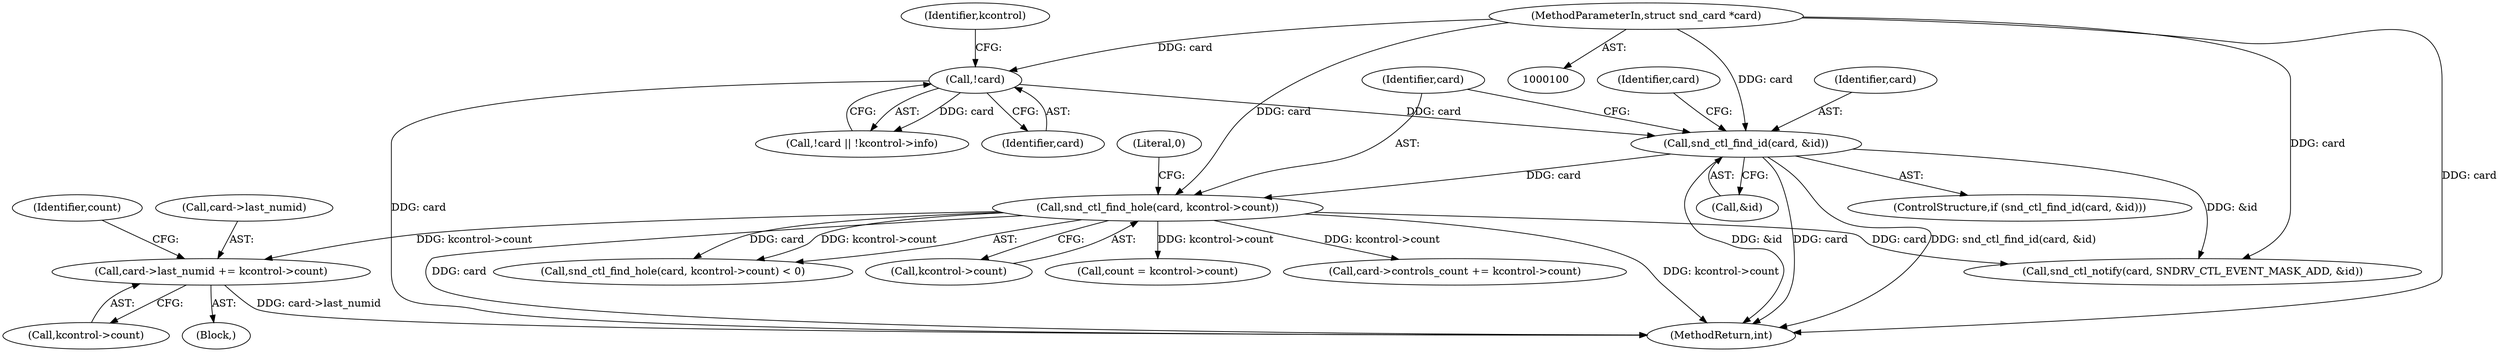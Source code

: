 digraph "0_linux_fd9f26e4eca5d08a27d12c0933fceef76ed9663d@pointer" {
"1000219" [label="(Call,card->last_numid += kcontrol->count)"];
"1000175" [label="(Call,snd_ctl_find_hole(card, kcontrol->count))"];
"1000138" [label="(Call,snd_ctl_find_id(card, &id))"];
"1000120" [label="(Call,!card)"];
"1000101" [label="(MethodParameterIn,struct snd_card *card)"];
"1000174" [label="(Call,snd_ctl_find_hole(card, kcontrol->count) < 0)"];
"1000227" [label="(Identifier,count)"];
"1000175" [label="(Call,snd_ctl_find_hole(card, kcontrol->count))"];
"1000255" [label="(Call,snd_ctl_notify(card, SNDRV_CTL_EVENT_MASK_ADD, &id))"];
"1000146" [label="(Identifier,card)"];
"1000177" [label="(Call,kcontrol->count)"];
"1000219" [label="(Call,card->last_numid += kcontrol->count)"];
"1000226" [label="(Call,count = kcontrol->count)"];
"1000138" [label="(Call,snd_ctl_find_id(card, &id))"];
"1000140" [label="(Call,&id)"];
"1000137" [label="(ControlStructure,if (snd_ctl_find_id(card, &id)))"];
"1000201" [label="(Call,card->controls_count += kcontrol->count)"];
"1000223" [label="(Call,kcontrol->count)"];
"1000121" [label="(Identifier,card)"];
"1000120" [label="(Call,!card)"];
"1000103" [label="(Block,)"];
"1000176" [label="(Identifier,card)"];
"1000139" [label="(Identifier,card)"];
"1000267" [label="(MethodReturn,int)"];
"1000180" [label="(Literal,0)"];
"1000119" [label="(Call,!card || !kcontrol->info)"];
"1000220" [label="(Call,card->last_numid)"];
"1000101" [label="(MethodParameterIn,struct snd_card *card)"];
"1000124" [label="(Identifier,kcontrol)"];
"1000219" -> "1000103"  [label="AST: "];
"1000219" -> "1000223"  [label="CFG: "];
"1000220" -> "1000219"  [label="AST: "];
"1000223" -> "1000219"  [label="AST: "];
"1000227" -> "1000219"  [label="CFG: "];
"1000219" -> "1000267"  [label="DDG: card->last_numid"];
"1000175" -> "1000219"  [label="DDG: kcontrol->count"];
"1000175" -> "1000174"  [label="AST: "];
"1000175" -> "1000177"  [label="CFG: "];
"1000176" -> "1000175"  [label="AST: "];
"1000177" -> "1000175"  [label="AST: "];
"1000180" -> "1000175"  [label="CFG: "];
"1000175" -> "1000267"  [label="DDG: card"];
"1000175" -> "1000267"  [label="DDG: kcontrol->count"];
"1000175" -> "1000174"  [label="DDG: card"];
"1000175" -> "1000174"  [label="DDG: kcontrol->count"];
"1000138" -> "1000175"  [label="DDG: card"];
"1000101" -> "1000175"  [label="DDG: card"];
"1000175" -> "1000201"  [label="DDG: kcontrol->count"];
"1000175" -> "1000226"  [label="DDG: kcontrol->count"];
"1000175" -> "1000255"  [label="DDG: card"];
"1000138" -> "1000137"  [label="AST: "];
"1000138" -> "1000140"  [label="CFG: "];
"1000139" -> "1000138"  [label="AST: "];
"1000140" -> "1000138"  [label="AST: "];
"1000146" -> "1000138"  [label="CFG: "];
"1000176" -> "1000138"  [label="CFG: "];
"1000138" -> "1000267"  [label="DDG: &id"];
"1000138" -> "1000267"  [label="DDG: card"];
"1000138" -> "1000267"  [label="DDG: snd_ctl_find_id(card, &id)"];
"1000120" -> "1000138"  [label="DDG: card"];
"1000101" -> "1000138"  [label="DDG: card"];
"1000138" -> "1000255"  [label="DDG: &id"];
"1000120" -> "1000119"  [label="AST: "];
"1000120" -> "1000121"  [label="CFG: "];
"1000121" -> "1000120"  [label="AST: "];
"1000124" -> "1000120"  [label="CFG: "];
"1000119" -> "1000120"  [label="CFG: "];
"1000120" -> "1000267"  [label="DDG: card"];
"1000120" -> "1000119"  [label="DDG: card"];
"1000101" -> "1000120"  [label="DDG: card"];
"1000101" -> "1000100"  [label="AST: "];
"1000101" -> "1000267"  [label="DDG: card"];
"1000101" -> "1000255"  [label="DDG: card"];
}
